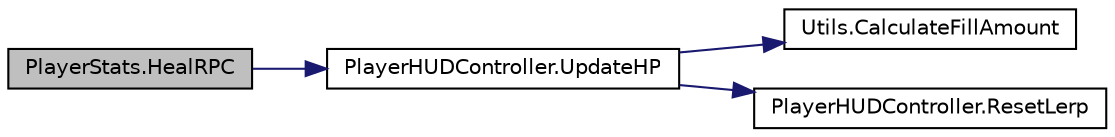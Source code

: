 digraph "PlayerStats.HealRPC"
{
 // INTERACTIVE_SVG=YES
 // LATEX_PDF_SIZE
  bgcolor="transparent";
  edge [fontname="Helvetica",fontsize="10",labelfontname="Helvetica",labelfontsize="10"];
  node [fontname="Helvetica",fontsize="10",shape=record];
  rankdir="LR";
  Node1 [label="PlayerStats.HealRPC",height=0.2,width=0.4,color="black", fillcolor="grey75", style="filled", fontcolor="black",tooltip=" "];
  Node1 -> Node2 [color="midnightblue",fontsize="10",style="solid",fontname="Helvetica"];
  Node2 [label="PlayerHUDController.UpdateHP",height=0.2,width=0.4,color="black",URL="$class_player_h_u_d_controller.html#ab2461120d3cfef6e83b38062b1373e04",tooltip=" "];
  Node2 -> Node3 [color="midnightblue",fontsize="10",style="solid",fontname="Helvetica"];
  Node3 [label="Utils.CalculateFillAmount",height=0.2,width=0.4,color="black",URL="$class_utils.html#a459472171f68c903c975020cc5b02fee",tooltip="Calculates the actual normalized fill amount for the image."];
  Node2 -> Node4 [color="midnightblue",fontsize="10",style="solid",fontname="Helvetica"];
  Node4 [label="PlayerHUDController.ResetLerp",height=0.2,width=0.4,color="black",URL="$class_player_h_u_d_controller.html#ad2c7c75671ae997600550e725a75e136",tooltip=" "];
}
